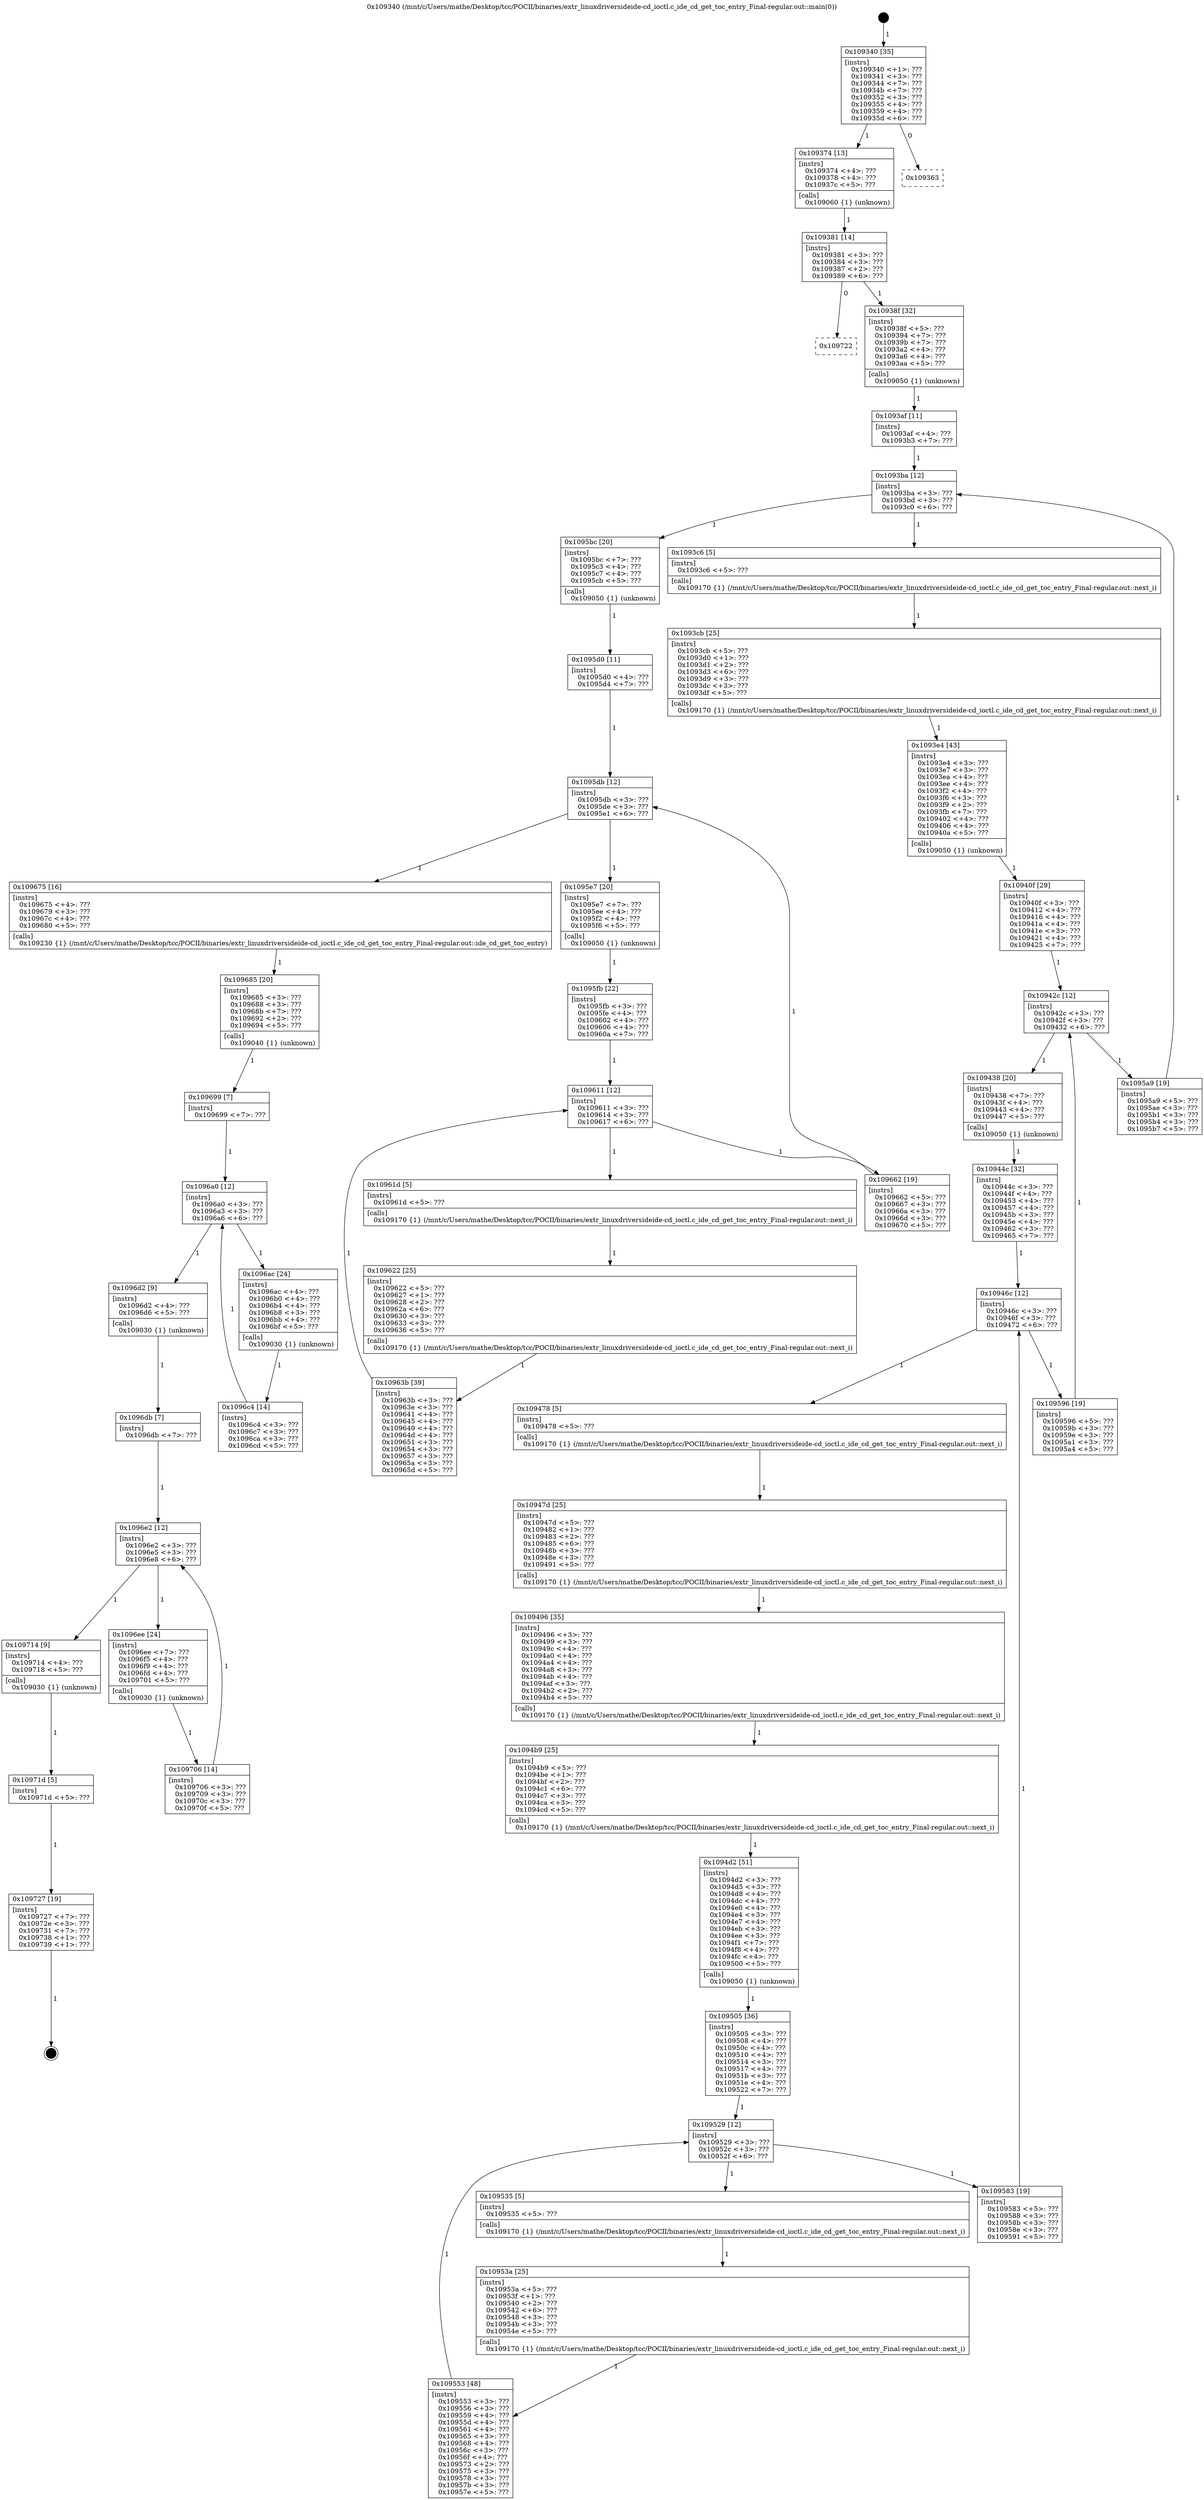 digraph "0x109340" {
  label = "0x109340 (/mnt/c/Users/mathe/Desktop/tcc/POCII/binaries/extr_linuxdriversideide-cd_ioctl.c_ide_cd_get_toc_entry_Final-regular.out::main(0))"
  labelloc = "t"
  node[shape=record]

  Entry [label="",width=0.3,height=0.3,shape=circle,fillcolor=black,style=filled]
  "0x109340" [label="{
     0x109340 [35]\l
     | [instrs]\l
     &nbsp;&nbsp;0x109340 \<+1\>: ???\l
     &nbsp;&nbsp;0x109341 \<+3\>: ???\l
     &nbsp;&nbsp;0x109344 \<+7\>: ???\l
     &nbsp;&nbsp;0x10934b \<+7\>: ???\l
     &nbsp;&nbsp;0x109352 \<+3\>: ???\l
     &nbsp;&nbsp;0x109355 \<+4\>: ???\l
     &nbsp;&nbsp;0x109359 \<+4\>: ???\l
     &nbsp;&nbsp;0x10935d \<+6\>: ???\l
  }"]
  "0x109374" [label="{
     0x109374 [13]\l
     | [instrs]\l
     &nbsp;&nbsp;0x109374 \<+4\>: ???\l
     &nbsp;&nbsp;0x109378 \<+4\>: ???\l
     &nbsp;&nbsp;0x10937c \<+5\>: ???\l
     | [calls]\l
     &nbsp;&nbsp;0x109060 \{1\} (unknown)\l
  }"]
  "0x109363" [label="{
     0x109363\l
  }", style=dashed]
  "0x109381" [label="{
     0x109381 [14]\l
     | [instrs]\l
     &nbsp;&nbsp;0x109381 \<+3\>: ???\l
     &nbsp;&nbsp;0x109384 \<+3\>: ???\l
     &nbsp;&nbsp;0x109387 \<+2\>: ???\l
     &nbsp;&nbsp;0x109389 \<+6\>: ???\l
  }"]
  "0x109722" [label="{
     0x109722\l
  }", style=dashed]
  "0x10938f" [label="{
     0x10938f [32]\l
     | [instrs]\l
     &nbsp;&nbsp;0x10938f \<+5\>: ???\l
     &nbsp;&nbsp;0x109394 \<+7\>: ???\l
     &nbsp;&nbsp;0x10939b \<+7\>: ???\l
     &nbsp;&nbsp;0x1093a2 \<+4\>: ???\l
     &nbsp;&nbsp;0x1093a6 \<+4\>: ???\l
     &nbsp;&nbsp;0x1093aa \<+5\>: ???\l
     | [calls]\l
     &nbsp;&nbsp;0x109050 \{1\} (unknown)\l
  }"]
  Exit [label="",width=0.3,height=0.3,shape=circle,fillcolor=black,style=filled,peripheries=2]
  "0x1093ba" [label="{
     0x1093ba [12]\l
     | [instrs]\l
     &nbsp;&nbsp;0x1093ba \<+3\>: ???\l
     &nbsp;&nbsp;0x1093bd \<+3\>: ???\l
     &nbsp;&nbsp;0x1093c0 \<+6\>: ???\l
  }"]
  "0x1095bc" [label="{
     0x1095bc [20]\l
     | [instrs]\l
     &nbsp;&nbsp;0x1095bc \<+7\>: ???\l
     &nbsp;&nbsp;0x1095c3 \<+4\>: ???\l
     &nbsp;&nbsp;0x1095c7 \<+4\>: ???\l
     &nbsp;&nbsp;0x1095cb \<+5\>: ???\l
     | [calls]\l
     &nbsp;&nbsp;0x109050 \{1\} (unknown)\l
  }"]
  "0x1093c6" [label="{
     0x1093c6 [5]\l
     | [instrs]\l
     &nbsp;&nbsp;0x1093c6 \<+5\>: ???\l
     | [calls]\l
     &nbsp;&nbsp;0x109170 \{1\} (/mnt/c/Users/mathe/Desktop/tcc/POCII/binaries/extr_linuxdriversideide-cd_ioctl.c_ide_cd_get_toc_entry_Final-regular.out::next_i)\l
  }"]
  "0x1093cb" [label="{
     0x1093cb [25]\l
     | [instrs]\l
     &nbsp;&nbsp;0x1093cb \<+5\>: ???\l
     &nbsp;&nbsp;0x1093d0 \<+1\>: ???\l
     &nbsp;&nbsp;0x1093d1 \<+2\>: ???\l
     &nbsp;&nbsp;0x1093d3 \<+6\>: ???\l
     &nbsp;&nbsp;0x1093d9 \<+3\>: ???\l
     &nbsp;&nbsp;0x1093dc \<+3\>: ???\l
     &nbsp;&nbsp;0x1093df \<+5\>: ???\l
     | [calls]\l
     &nbsp;&nbsp;0x109170 \{1\} (/mnt/c/Users/mathe/Desktop/tcc/POCII/binaries/extr_linuxdriversideide-cd_ioctl.c_ide_cd_get_toc_entry_Final-regular.out::next_i)\l
  }"]
  "0x1093e4" [label="{
     0x1093e4 [43]\l
     | [instrs]\l
     &nbsp;&nbsp;0x1093e4 \<+3\>: ???\l
     &nbsp;&nbsp;0x1093e7 \<+3\>: ???\l
     &nbsp;&nbsp;0x1093ea \<+4\>: ???\l
     &nbsp;&nbsp;0x1093ee \<+4\>: ???\l
     &nbsp;&nbsp;0x1093f2 \<+4\>: ???\l
     &nbsp;&nbsp;0x1093f6 \<+3\>: ???\l
     &nbsp;&nbsp;0x1093f9 \<+2\>: ???\l
     &nbsp;&nbsp;0x1093fb \<+7\>: ???\l
     &nbsp;&nbsp;0x109402 \<+4\>: ???\l
     &nbsp;&nbsp;0x109406 \<+4\>: ???\l
     &nbsp;&nbsp;0x10940a \<+5\>: ???\l
     | [calls]\l
     &nbsp;&nbsp;0x109050 \{1\} (unknown)\l
  }"]
  "0x10942c" [label="{
     0x10942c [12]\l
     | [instrs]\l
     &nbsp;&nbsp;0x10942c \<+3\>: ???\l
     &nbsp;&nbsp;0x10942f \<+3\>: ???\l
     &nbsp;&nbsp;0x109432 \<+6\>: ???\l
  }"]
  "0x1095a9" [label="{
     0x1095a9 [19]\l
     | [instrs]\l
     &nbsp;&nbsp;0x1095a9 \<+5\>: ???\l
     &nbsp;&nbsp;0x1095ae \<+3\>: ???\l
     &nbsp;&nbsp;0x1095b1 \<+3\>: ???\l
     &nbsp;&nbsp;0x1095b4 \<+3\>: ???\l
     &nbsp;&nbsp;0x1095b7 \<+5\>: ???\l
  }"]
  "0x109438" [label="{
     0x109438 [20]\l
     | [instrs]\l
     &nbsp;&nbsp;0x109438 \<+7\>: ???\l
     &nbsp;&nbsp;0x10943f \<+4\>: ???\l
     &nbsp;&nbsp;0x109443 \<+4\>: ???\l
     &nbsp;&nbsp;0x109447 \<+5\>: ???\l
     | [calls]\l
     &nbsp;&nbsp;0x109050 \{1\} (unknown)\l
  }"]
  "0x10946c" [label="{
     0x10946c [12]\l
     | [instrs]\l
     &nbsp;&nbsp;0x10946c \<+3\>: ???\l
     &nbsp;&nbsp;0x10946f \<+3\>: ???\l
     &nbsp;&nbsp;0x109472 \<+6\>: ???\l
  }"]
  "0x109596" [label="{
     0x109596 [19]\l
     | [instrs]\l
     &nbsp;&nbsp;0x109596 \<+5\>: ???\l
     &nbsp;&nbsp;0x10959b \<+3\>: ???\l
     &nbsp;&nbsp;0x10959e \<+3\>: ???\l
     &nbsp;&nbsp;0x1095a1 \<+3\>: ???\l
     &nbsp;&nbsp;0x1095a4 \<+5\>: ???\l
  }"]
  "0x109478" [label="{
     0x109478 [5]\l
     | [instrs]\l
     &nbsp;&nbsp;0x109478 \<+5\>: ???\l
     | [calls]\l
     &nbsp;&nbsp;0x109170 \{1\} (/mnt/c/Users/mathe/Desktop/tcc/POCII/binaries/extr_linuxdriversideide-cd_ioctl.c_ide_cd_get_toc_entry_Final-regular.out::next_i)\l
  }"]
  "0x10947d" [label="{
     0x10947d [25]\l
     | [instrs]\l
     &nbsp;&nbsp;0x10947d \<+5\>: ???\l
     &nbsp;&nbsp;0x109482 \<+1\>: ???\l
     &nbsp;&nbsp;0x109483 \<+2\>: ???\l
     &nbsp;&nbsp;0x109485 \<+6\>: ???\l
     &nbsp;&nbsp;0x10948b \<+3\>: ???\l
     &nbsp;&nbsp;0x10948e \<+3\>: ???\l
     &nbsp;&nbsp;0x109491 \<+5\>: ???\l
     | [calls]\l
     &nbsp;&nbsp;0x109170 \{1\} (/mnt/c/Users/mathe/Desktop/tcc/POCII/binaries/extr_linuxdriversideide-cd_ioctl.c_ide_cd_get_toc_entry_Final-regular.out::next_i)\l
  }"]
  "0x109496" [label="{
     0x109496 [35]\l
     | [instrs]\l
     &nbsp;&nbsp;0x109496 \<+3\>: ???\l
     &nbsp;&nbsp;0x109499 \<+3\>: ???\l
     &nbsp;&nbsp;0x10949c \<+4\>: ???\l
     &nbsp;&nbsp;0x1094a0 \<+4\>: ???\l
     &nbsp;&nbsp;0x1094a4 \<+4\>: ???\l
     &nbsp;&nbsp;0x1094a8 \<+3\>: ???\l
     &nbsp;&nbsp;0x1094ab \<+4\>: ???\l
     &nbsp;&nbsp;0x1094af \<+3\>: ???\l
     &nbsp;&nbsp;0x1094b2 \<+2\>: ???\l
     &nbsp;&nbsp;0x1094b4 \<+5\>: ???\l
     | [calls]\l
     &nbsp;&nbsp;0x109170 \{1\} (/mnt/c/Users/mathe/Desktop/tcc/POCII/binaries/extr_linuxdriversideide-cd_ioctl.c_ide_cd_get_toc_entry_Final-regular.out::next_i)\l
  }"]
  "0x1094b9" [label="{
     0x1094b9 [25]\l
     | [instrs]\l
     &nbsp;&nbsp;0x1094b9 \<+5\>: ???\l
     &nbsp;&nbsp;0x1094be \<+1\>: ???\l
     &nbsp;&nbsp;0x1094bf \<+2\>: ???\l
     &nbsp;&nbsp;0x1094c1 \<+6\>: ???\l
     &nbsp;&nbsp;0x1094c7 \<+3\>: ???\l
     &nbsp;&nbsp;0x1094ca \<+3\>: ???\l
     &nbsp;&nbsp;0x1094cd \<+5\>: ???\l
     | [calls]\l
     &nbsp;&nbsp;0x109170 \{1\} (/mnt/c/Users/mathe/Desktop/tcc/POCII/binaries/extr_linuxdriversideide-cd_ioctl.c_ide_cd_get_toc_entry_Final-regular.out::next_i)\l
  }"]
  "0x1094d2" [label="{
     0x1094d2 [51]\l
     | [instrs]\l
     &nbsp;&nbsp;0x1094d2 \<+3\>: ???\l
     &nbsp;&nbsp;0x1094d5 \<+3\>: ???\l
     &nbsp;&nbsp;0x1094d8 \<+4\>: ???\l
     &nbsp;&nbsp;0x1094dc \<+4\>: ???\l
     &nbsp;&nbsp;0x1094e0 \<+4\>: ???\l
     &nbsp;&nbsp;0x1094e4 \<+3\>: ???\l
     &nbsp;&nbsp;0x1094e7 \<+4\>: ???\l
     &nbsp;&nbsp;0x1094eb \<+3\>: ???\l
     &nbsp;&nbsp;0x1094ee \<+3\>: ???\l
     &nbsp;&nbsp;0x1094f1 \<+7\>: ???\l
     &nbsp;&nbsp;0x1094f8 \<+4\>: ???\l
     &nbsp;&nbsp;0x1094fc \<+4\>: ???\l
     &nbsp;&nbsp;0x109500 \<+5\>: ???\l
     | [calls]\l
     &nbsp;&nbsp;0x109050 \{1\} (unknown)\l
  }"]
  "0x109529" [label="{
     0x109529 [12]\l
     | [instrs]\l
     &nbsp;&nbsp;0x109529 \<+3\>: ???\l
     &nbsp;&nbsp;0x10952c \<+3\>: ???\l
     &nbsp;&nbsp;0x10952f \<+6\>: ???\l
  }"]
  "0x109583" [label="{
     0x109583 [19]\l
     | [instrs]\l
     &nbsp;&nbsp;0x109583 \<+5\>: ???\l
     &nbsp;&nbsp;0x109588 \<+3\>: ???\l
     &nbsp;&nbsp;0x10958b \<+3\>: ???\l
     &nbsp;&nbsp;0x10958e \<+3\>: ???\l
     &nbsp;&nbsp;0x109591 \<+5\>: ???\l
  }"]
  "0x109535" [label="{
     0x109535 [5]\l
     | [instrs]\l
     &nbsp;&nbsp;0x109535 \<+5\>: ???\l
     | [calls]\l
     &nbsp;&nbsp;0x109170 \{1\} (/mnt/c/Users/mathe/Desktop/tcc/POCII/binaries/extr_linuxdriversideide-cd_ioctl.c_ide_cd_get_toc_entry_Final-regular.out::next_i)\l
  }"]
  "0x10953a" [label="{
     0x10953a [25]\l
     | [instrs]\l
     &nbsp;&nbsp;0x10953a \<+5\>: ???\l
     &nbsp;&nbsp;0x10953f \<+1\>: ???\l
     &nbsp;&nbsp;0x109540 \<+2\>: ???\l
     &nbsp;&nbsp;0x109542 \<+6\>: ???\l
     &nbsp;&nbsp;0x109548 \<+3\>: ???\l
     &nbsp;&nbsp;0x10954b \<+3\>: ???\l
     &nbsp;&nbsp;0x10954e \<+5\>: ???\l
     | [calls]\l
     &nbsp;&nbsp;0x109170 \{1\} (/mnt/c/Users/mathe/Desktop/tcc/POCII/binaries/extr_linuxdriversideide-cd_ioctl.c_ide_cd_get_toc_entry_Final-regular.out::next_i)\l
  }"]
  "0x109553" [label="{
     0x109553 [48]\l
     | [instrs]\l
     &nbsp;&nbsp;0x109553 \<+3\>: ???\l
     &nbsp;&nbsp;0x109556 \<+3\>: ???\l
     &nbsp;&nbsp;0x109559 \<+4\>: ???\l
     &nbsp;&nbsp;0x10955d \<+4\>: ???\l
     &nbsp;&nbsp;0x109561 \<+4\>: ???\l
     &nbsp;&nbsp;0x109565 \<+3\>: ???\l
     &nbsp;&nbsp;0x109568 \<+4\>: ???\l
     &nbsp;&nbsp;0x10956c \<+3\>: ???\l
     &nbsp;&nbsp;0x10956f \<+4\>: ???\l
     &nbsp;&nbsp;0x109573 \<+2\>: ???\l
     &nbsp;&nbsp;0x109575 \<+3\>: ???\l
     &nbsp;&nbsp;0x109578 \<+3\>: ???\l
     &nbsp;&nbsp;0x10957b \<+3\>: ???\l
     &nbsp;&nbsp;0x10957e \<+5\>: ???\l
  }"]
  "0x109505" [label="{
     0x109505 [36]\l
     | [instrs]\l
     &nbsp;&nbsp;0x109505 \<+3\>: ???\l
     &nbsp;&nbsp;0x109508 \<+4\>: ???\l
     &nbsp;&nbsp;0x10950c \<+4\>: ???\l
     &nbsp;&nbsp;0x109510 \<+4\>: ???\l
     &nbsp;&nbsp;0x109514 \<+3\>: ???\l
     &nbsp;&nbsp;0x109517 \<+4\>: ???\l
     &nbsp;&nbsp;0x10951b \<+3\>: ???\l
     &nbsp;&nbsp;0x10951e \<+4\>: ???\l
     &nbsp;&nbsp;0x109522 \<+7\>: ???\l
  }"]
  "0x109727" [label="{
     0x109727 [19]\l
     | [instrs]\l
     &nbsp;&nbsp;0x109727 \<+7\>: ???\l
     &nbsp;&nbsp;0x10972e \<+3\>: ???\l
     &nbsp;&nbsp;0x109731 \<+7\>: ???\l
     &nbsp;&nbsp;0x109738 \<+1\>: ???\l
     &nbsp;&nbsp;0x109739 \<+1\>: ???\l
  }"]
  "0x10944c" [label="{
     0x10944c [32]\l
     | [instrs]\l
     &nbsp;&nbsp;0x10944c \<+3\>: ???\l
     &nbsp;&nbsp;0x10944f \<+4\>: ???\l
     &nbsp;&nbsp;0x109453 \<+4\>: ???\l
     &nbsp;&nbsp;0x109457 \<+4\>: ???\l
     &nbsp;&nbsp;0x10945b \<+3\>: ???\l
     &nbsp;&nbsp;0x10945e \<+4\>: ???\l
     &nbsp;&nbsp;0x109462 \<+3\>: ???\l
     &nbsp;&nbsp;0x109465 \<+7\>: ???\l
  }"]
  "0x10971d" [label="{
     0x10971d [5]\l
     | [instrs]\l
     &nbsp;&nbsp;0x10971d \<+5\>: ???\l
  }"]
  "0x10940f" [label="{
     0x10940f [29]\l
     | [instrs]\l
     &nbsp;&nbsp;0x10940f \<+3\>: ???\l
     &nbsp;&nbsp;0x109412 \<+4\>: ???\l
     &nbsp;&nbsp;0x109416 \<+4\>: ???\l
     &nbsp;&nbsp;0x10941a \<+4\>: ???\l
     &nbsp;&nbsp;0x10941e \<+3\>: ???\l
     &nbsp;&nbsp;0x109421 \<+4\>: ???\l
     &nbsp;&nbsp;0x109425 \<+7\>: ???\l
  }"]
  "0x1096db" [label="{
     0x1096db [7]\l
     | [instrs]\l
     &nbsp;&nbsp;0x1096db \<+7\>: ???\l
  }"]
  "0x1093af" [label="{
     0x1093af [11]\l
     | [instrs]\l
     &nbsp;&nbsp;0x1093af \<+4\>: ???\l
     &nbsp;&nbsp;0x1093b3 \<+7\>: ???\l
  }"]
  "0x1095db" [label="{
     0x1095db [12]\l
     | [instrs]\l
     &nbsp;&nbsp;0x1095db \<+3\>: ???\l
     &nbsp;&nbsp;0x1095de \<+3\>: ???\l
     &nbsp;&nbsp;0x1095e1 \<+6\>: ???\l
  }"]
  "0x109675" [label="{
     0x109675 [16]\l
     | [instrs]\l
     &nbsp;&nbsp;0x109675 \<+4\>: ???\l
     &nbsp;&nbsp;0x109679 \<+3\>: ???\l
     &nbsp;&nbsp;0x10967c \<+4\>: ???\l
     &nbsp;&nbsp;0x109680 \<+5\>: ???\l
     | [calls]\l
     &nbsp;&nbsp;0x109230 \{1\} (/mnt/c/Users/mathe/Desktop/tcc/POCII/binaries/extr_linuxdriversideide-cd_ioctl.c_ide_cd_get_toc_entry_Final-regular.out::ide_cd_get_toc_entry)\l
  }"]
  "0x1095e7" [label="{
     0x1095e7 [20]\l
     | [instrs]\l
     &nbsp;&nbsp;0x1095e7 \<+7\>: ???\l
     &nbsp;&nbsp;0x1095ee \<+4\>: ???\l
     &nbsp;&nbsp;0x1095f2 \<+4\>: ???\l
     &nbsp;&nbsp;0x1095f6 \<+5\>: ???\l
     | [calls]\l
     &nbsp;&nbsp;0x109050 \{1\} (unknown)\l
  }"]
  "0x109611" [label="{
     0x109611 [12]\l
     | [instrs]\l
     &nbsp;&nbsp;0x109611 \<+3\>: ???\l
     &nbsp;&nbsp;0x109614 \<+3\>: ???\l
     &nbsp;&nbsp;0x109617 \<+6\>: ???\l
  }"]
  "0x109662" [label="{
     0x109662 [19]\l
     | [instrs]\l
     &nbsp;&nbsp;0x109662 \<+5\>: ???\l
     &nbsp;&nbsp;0x109667 \<+3\>: ???\l
     &nbsp;&nbsp;0x10966a \<+3\>: ???\l
     &nbsp;&nbsp;0x10966d \<+3\>: ???\l
     &nbsp;&nbsp;0x109670 \<+5\>: ???\l
  }"]
  "0x10961d" [label="{
     0x10961d [5]\l
     | [instrs]\l
     &nbsp;&nbsp;0x10961d \<+5\>: ???\l
     | [calls]\l
     &nbsp;&nbsp;0x109170 \{1\} (/mnt/c/Users/mathe/Desktop/tcc/POCII/binaries/extr_linuxdriversideide-cd_ioctl.c_ide_cd_get_toc_entry_Final-regular.out::next_i)\l
  }"]
  "0x109622" [label="{
     0x109622 [25]\l
     | [instrs]\l
     &nbsp;&nbsp;0x109622 \<+5\>: ???\l
     &nbsp;&nbsp;0x109627 \<+1\>: ???\l
     &nbsp;&nbsp;0x109628 \<+2\>: ???\l
     &nbsp;&nbsp;0x10962a \<+6\>: ???\l
     &nbsp;&nbsp;0x109630 \<+3\>: ???\l
     &nbsp;&nbsp;0x109633 \<+3\>: ???\l
     &nbsp;&nbsp;0x109636 \<+5\>: ???\l
     | [calls]\l
     &nbsp;&nbsp;0x109170 \{1\} (/mnt/c/Users/mathe/Desktop/tcc/POCII/binaries/extr_linuxdriversideide-cd_ioctl.c_ide_cd_get_toc_entry_Final-regular.out::next_i)\l
  }"]
  "0x10963b" [label="{
     0x10963b [39]\l
     | [instrs]\l
     &nbsp;&nbsp;0x10963b \<+3\>: ???\l
     &nbsp;&nbsp;0x10963e \<+3\>: ???\l
     &nbsp;&nbsp;0x109641 \<+4\>: ???\l
     &nbsp;&nbsp;0x109645 \<+4\>: ???\l
     &nbsp;&nbsp;0x109649 \<+4\>: ???\l
     &nbsp;&nbsp;0x10964d \<+4\>: ???\l
     &nbsp;&nbsp;0x109651 \<+3\>: ???\l
     &nbsp;&nbsp;0x109654 \<+3\>: ???\l
     &nbsp;&nbsp;0x109657 \<+3\>: ???\l
     &nbsp;&nbsp;0x10965a \<+3\>: ???\l
     &nbsp;&nbsp;0x10965d \<+5\>: ???\l
  }"]
  "0x1095fb" [label="{
     0x1095fb [22]\l
     | [instrs]\l
     &nbsp;&nbsp;0x1095fb \<+3\>: ???\l
     &nbsp;&nbsp;0x1095fe \<+4\>: ???\l
     &nbsp;&nbsp;0x109602 \<+4\>: ???\l
     &nbsp;&nbsp;0x109606 \<+4\>: ???\l
     &nbsp;&nbsp;0x10960a \<+7\>: ???\l
  }"]
  "0x109706" [label="{
     0x109706 [14]\l
     | [instrs]\l
     &nbsp;&nbsp;0x109706 \<+3\>: ???\l
     &nbsp;&nbsp;0x109709 \<+3\>: ???\l
     &nbsp;&nbsp;0x10970c \<+3\>: ???\l
     &nbsp;&nbsp;0x10970f \<+5\>: ???\l
  }"]
  "0x1095d0" [label="{
     0x1095d0 [11]\l
     | [instrs]\l
     &nbsp;&nbsp;0x1095d0 \<+4\>: ???\l
     &nbsp;&nbsp;0x1095d4 \<+7\>: ???\l
  }"]
  "0x109685" [label="{
     0x109685 [20]\l
     | [instrs]\l
     &nbsp;&nbsp;0x109685 \<+3\>: ???\l
     &nbsp;&nbsp;0x109688 \<+3\>: ???\l
     &nbsp;&nbsp;0x10968b \<+7\>: ???\l
     &nbsp;&nbsp;0x109692 \<+2\>: ???\l
     &nbsp;&nbsp;0x109694 \<+5\>: ???\l
     | [calls]\l
     &nbsp;&nbsp;0x109040 \{1\} (unknown)\l
  }"]
  "0x1096a0" [label="{
     0x1096a0 [12]\l
     | [instrs]\l
     &nbsp;&nbsp;0x1096a0 \<+3\>: ???\l
     &nbsp;&nbsp;0x1096a3 \<+3\>: ???\l
     &nbsp;&nbsp;0x1096a6 \<+6\>: ???\l
  }"]
  "0x1096d2" [label="{
     0x1096d2 [9]\l
     | [instrs]\l
     &nbsp;&nbsp;0x1096d2 \<+4\>: ???\l
     &nbsp;&nbsp;0x1096d6 \<+5\>: ???\l
     | [calls]\l
     &nbsp;&nbsp;0x109030 \{1\} (unknown)\l
  }"]
  "0x1096ac" [label="{
     0x1096ac [24]\l
     | [instrs]\l
     &nbsp;&nbsp;0x1096ac \<+4\>: ???\l
     &nbsp;&nbsp;0x1096b0 \<+4\>: ???\l
     &nbsp;&nbsp;0x1096b4 \<+4\>: ???\l
     &nbsp;&nbsp;0x1096b8 \<+3\>: ???\l
     &nbsp;&nbsp;0x1096bb \<+4\>: ???\l
     &nbsp;&nbsp;0x1096bf \<+5\>: ???\l
     | [calls]\l
     &nbsp;&nbsp;0x109030 \{1\} (unknown)\l
  }"]
  "0x1096c4" [label="{
     0x1096c4 [14]\l
     | [instrs]\l
     &nbsp;&nbsp;0x1096c4 \<+3\>: ???\l
     &nbsp;&nbsp;0x1096c7 \<+3\>: ???\l
     &nbsp;&nbsp;0x1096ca \<+3\>: ???\l
     &nbsp;&nbsp;0x1096cd \<+5\>: ???\l
  }"]
  "0x109699" [label="{
     0x109699 [7]\l
     | [instrs]\l
     &nbsp;&nbsp;0x109699 \<+7\>: ???\l
  }"]
  "0x1096e2" [label="{
     0x1096e2 [12]\l
     | [instrs]\l
     &nbsp;&nbsp;0x1096e2 \<+3\>: ???\l
     &nbsp;&nbsp;0x1096e5 \<+3\>: ???\l
     &nbsp;&nbsp;0x1096e8 \<+6\>: ???\l
  }"]
  "0x109714" [label="{
     0x109714 [9]\l
     | [instrs]\l
     &nbsp;&nbsp;0x109714 \<+4\>: ???\l
     &nbsp;&nbsp;0x109718 \<+5\>: ???\l
     | [calls]\l
     &nbsp;&nbsp;0x109030 \{1\} (unknown)\l
  }"]
  "0x1096ee" [label="{
     0x1096ee [24]\l
     | [instrs]\l
     &nbsp;&nbsp;0x1096ee \<+7\>: ???\l
     &nbsp;&nbsp;0x1096f5 \<+4\>: ???\l
     &nbsp;&nbsp;0x1096f9 \<+4\>: ???\l
     &nbsp;&nbsp;0x1096fd \<+4\>: ???\l
     &nbsp;&nbsp;0x109701 \<+5\>: ???\l
     | [calls]\l
     &nbsp;&nbsp;0x109030 \{1\} (unknown)\l
  }"]
  Entry -> "0x109340" [label=" 1"]
  "0x109340" -> "0x109374" [label=" 1"]
  "0x109340" -> "0x109363" [label=" 0"]
  "0x109374" -> "0x109381" [label=" 1"]
  "0x109381" -> "0x109722" [label=" 0"]
  "0x109381" -> "0x10938f" [label=" 1"]
  "0x109727" -> Exit [label=" 1"]
  "0x10938f" -> "0x1093af" [label=" 1"]
  "0x1093ba" -> "0x1095bc" [label=" 1"]
  "0x1093ba" -> "0x1093c6" [label=" 1"]
  "0x1093c6" -> "0x1093cb" [label=" 1"]
  "0x1093cb" -> "0x1093e4" [label=" 1"]
  "0x1093e4" -> "0x10940f" [label=" 1"]
  "0x10942c" -> "0x1095a9" [label=" 1"]
  "0x10942c" -> "0x109438" [label=" 1"]
  "0x109438" -> "0x10944c" [label=" 1"]
  "0x10946c" -> "0x109596" [label=" 1"]
  "0x10946c" -> "0x109478" [label=" 1"]
  "0x109478" -> "0x10947d" [label=" 1"]
  "0x10947d" -> "0x109496" [label=" 1"]
  "0x109496" -> "0x1094b9" [label=" 1"]
  "0x1094b9" -> "0x1094d2" [label=" 1"]
  "0x1094d2" -> "0x109505" [label=" 1"]
  "0x109529" -> "0x109583" [label=" 1"]
  "0x109529" -> "0x109535" [label=" 1"]
  "0x109535" -> "0x10953a" [label=" 1"]
  "0x10953a" -> "0x109553" [label=" 1"]
  "0x109505" -> "0x109529" [label=" 1"]
  "0x109553" -> "0x109529" [label=" 1"]
  "0x10971d" -> "0x109727" [label=" 1"]
  "0x10944c" -> "0x10946c" [label=" 1"]
  "0x109583" -> "0x10946c" [label=" 1"]
  "0x109714" -> "0x10971d" [label=" 1"]
  "0x10940f" -> "0x10942c" [label=" 1"]
  "0x109596" -> "0x10942c" [label=" 1"]
  "0x109706" -> "0x1096e2" [label=" 1"]
  "0x1093af" -> "0x1093ba" [label=" 1"]
  "0x1095a9" -> "0x1093ba" [label=" 1"]
  "0x1095bc" -> "0x1095d0" [label=" 1"]
  "0x1095db" -> "0x109675" [label=" 1"]
  "0x1095db" -> "0x1095e7" [label=" 1"]
  "0x1095e7" -> "0x1095fb" [label=" 1"]
  "0x109611" -> "0x109662" [label=" 1"]
  "0x109611" -> "0x10961d" [label=" 1"]
  "0x10961d" -> "0x109622" [label=" 1"]
  "0x109622" -> "0x10963b" [label=" 1"]
  "0x1095fb" -> "0x109611" [label=" 1"]
  "0x10963b" -> "0x109611" [label=" 1"]
  "0x1096db" -> "0x1096e2" [label=" 1"]
  "0x1095d0" -> "0x1095db" [label=" 1"]
  "0x109662" -> "0x1095db" [label=" 1"]
  "0x109675" -> "0x109685" [label=" 1"]
  "0x109685" -> "0x109699" [label=" 1"]
  "0x1096a0" -> "0x1096d2" [label=" 1"]
  "0x1096a0" -> "0x1096ac" [label=" 1"]
  "0x1096ac" -> "0x1096c4" [label=" 1"]
  "0x109699" -> "0x1096a0" [label=" 1"]
  "0x1096c4" -> "0x1096a0" [label=" 1"]
  "0x1096d2" -> "0x1096db" [label=" 1"]
  "0x1096e2" -> "0x109714" [label=" 1"]
  "0x1096e2" -> "0x1096ee" [label=" 1"]
  "0x1096ee" -> "0x109706" [label=" 1"]
}
